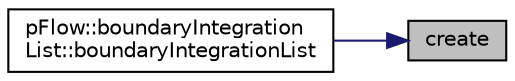 digraph "create"
{
 // LATEX_PDF_SIZE
  edge [fontname="Helvetica",fontsize="10",labelfontname="Helvetica",labelfontsize="10"];
  node [fontname="Helvetica",fontsize="10",shape=record];
  rankdir="RL";
  Node1 [label="create",height=0.2,width=0.4,color="black", fillcolor="grey75", style="filled", fontcolor="black",tooltip=" "];
  Node1 -> Node2 [dir="back",color="midnightblue",fontsize="10",style="solid",fontname="Helvetica"];
  Node2 [label="pFlow::boundaryIntegration\lList::boundaryIntegrationList",height=0.2,width=0.4,color="black", fillcolor="white", style="filled",URL="$classpFlow_1_1boundaryIntegrationList.html#a88bf2f39df914a46066d96cb877a5589",tooltip=" "];
}

